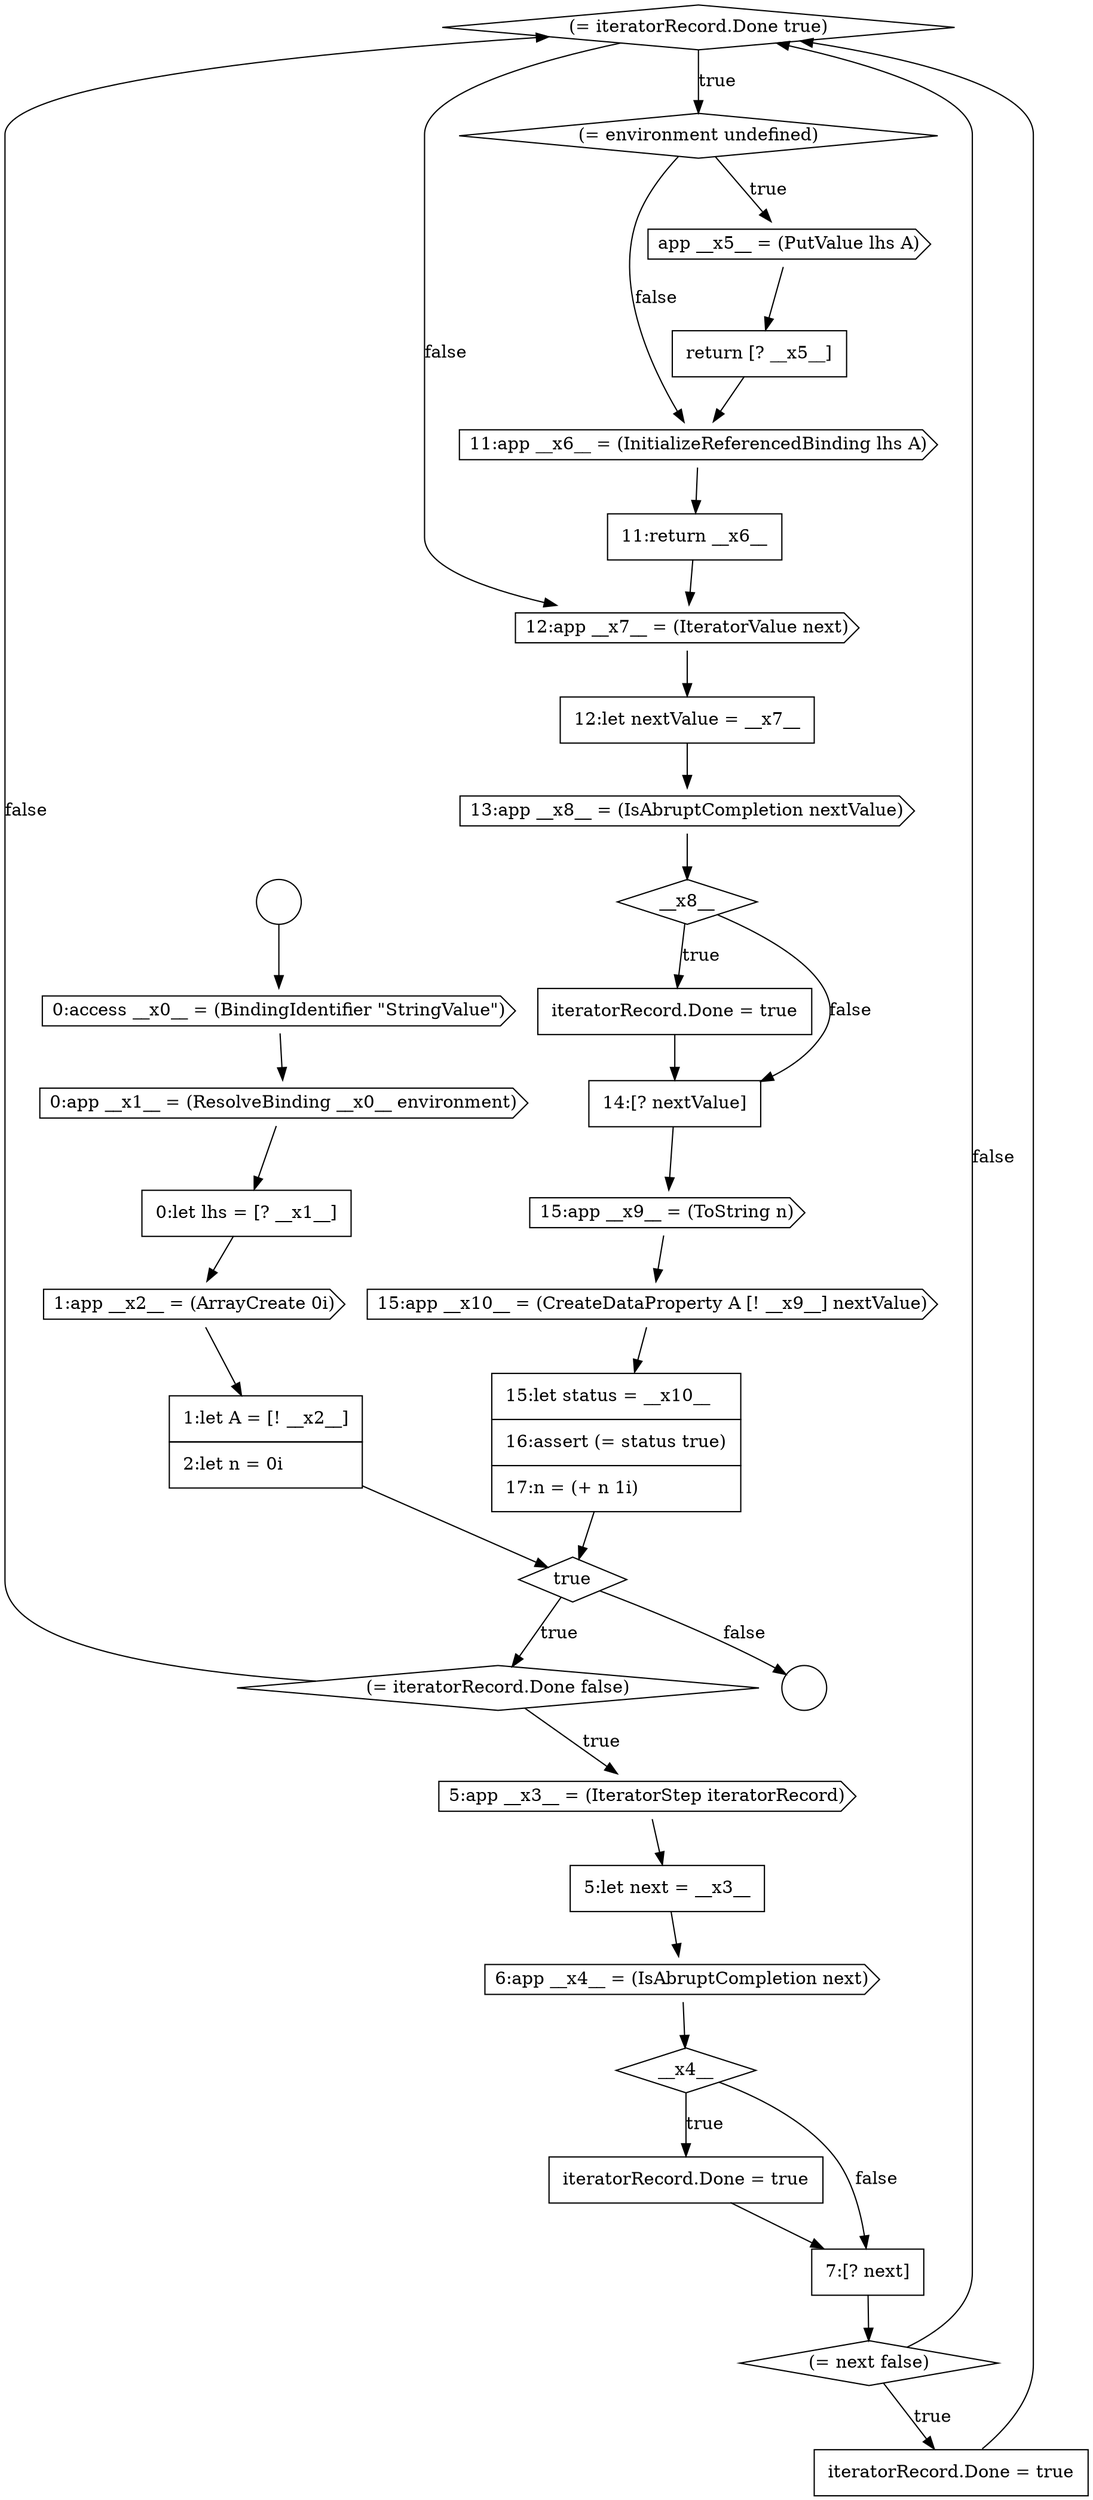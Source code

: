 digraph {
  node6355 [shape=diamond, label=<<font color="black">(= iteratorRecord.Done true)</font>> color="black" fillcolor="white" style=filled]
  node6338 [shape=circle label=" " color="black" fillcolor="white" style=filled]
  node6359 [shape=cds, label=<<font color="black">11:app __x6__ = (InitializeReferencedBinding lhs A)</font>> color="black" fillcolor="white" style=filled]
  node6342 [shape=none, margin=0, label=<<font color="black">
    <table border="0" cellborder="1" cellspacing="0" cellpadding="10">
      <tr><td align="left">0:let lhs = [? __x1__]</td></tr>
    </table>
  </font>> color="black" fillcolor="white" style=filled]
  node6350 [shape=diamond, label=<<font color="black">__x4__</font>> color="black" fillcolor="white" style=filled]
  node6347 [shape=cds, label=<<font color="black">5:app __x3__ = (IteratorStep iteratorRecord)</font>> color="black" fillcolor="white" style=filled]
  node6363 [shape=cds, label=<<font color="black">13:app __x8__ = (IsAbruptCompletion nextValue)</font>> color="black" fillcolor="white" style=filled]
  node6368 [shape=cds, label=<<font color="black">15:app __x10__ = (CreateDataProperty A [! __x9__] nextValue)</font>> color="black" fillcolor="white" style=filled]
  node6344 [shape=none, margin=0, label=<<font color="black">
    <table border="0" cellborder="1" cellspacing="0" cellpadding="10">
      <tr><td align="left">1:let A = [! __x2__]</td></tr>
      <tr><td align="left">2:let n = 0i</td></tr>
    </table>
  </font>> color="black" fillcolor="white" style=filled]
  node6357 [shape=cds, label=<<font color="black">app __x5__ = (PutValue lhs A)</font>> color="black" fillcolor="white" style=filled]
  node6340 [shape=cds, label=<<font color="black">0:access __x0__ = (BindingIdentifier &quot;StringValue&quot;)</font>> color="black" fillcolor="white" style=filled]
  node6353 [shape=diamond, label=<<font color="black">(= next false)</font>> color="black" fillcolor="white" style=filled]
  node6345 [shape=diamond, label=<<font color="black">true</font>> color="black" fillcolor="white" style=filled]
  node6352 [shape=none, margin=0, label=<<font color="black">
    <table border="0" cellborder="1" cellspacing="0" cellpadding="10">
      <tr><td align="left">7:[? next]</td></tr>
    </table>
  </font>> color="black" fillcolor="white" style=filled]
  node6365 [shape=none, margin=0, label=<<font color="black">
    <table border="0" cellborder="1" cellspacing="0" cellpadding="10">
      <tr><td align="left">iteratorRecord.Done = true</td></tr>
    </table>
  </font>> color="black" fillcolor="white" style=filled]
  node6364 [shape=diamond, label=<<font color="black">__x8__</font>> color="black" fillcolor="white" style=filled]
  node6343 [shape=cds, label=<<font color="black">1:app __x2__ = (ArrayCreate 0i)</font>> color="black" fillcolor="white" style=filled]
  node6356 [shape=diamond, label=<<font color="black">(= environment undefined)</font>> color="black" fillcolor="white" style=filled]
  node6339 [shape=circle label=" " color="black" fillcolor="white" style=filled]
  node6360 [shape=none, margin=0, label=<<font color="black">
    <table border="0" cellborder="1" cellspacing="0" cellpadding="10">
      <tr><td align="left">11:return __x6__</td></tr>
    </table>
  </font>> color="black" fillcolor="white" style=filled]
  node6349 [shape=cds, label=<<font color="black">6:app __x4__ = (IsAbruptCompletion next)</font>> color="black" fillcolor="white" style=filled]
  node6346 [shape=diamond, label=<<font color="black">(= iteratorRecord.Done false)</font>> color="black" fillcolor="white" style=filled]
  node6362 [shape=none, margin=0, label=<<font color="black">
    <table border="0" cellborder="1" cellspacing="0" cellpadding="10">
      <tr><td align="left">12:let nextValue = __x7__</td></tr>
    </table>
  </font>> color="black" fillcolor="white" style=filled]
  node6367 [shape=cds, label=<<font color="black">15:app __x9__ = (ToString n)</font>> color="black" fillcolor="white" style=filled]
  node6369 [shape=none, margin=0, label=<<font color="black">
    <table border="0" cellborder="1" cellspacing="0" cellpadding="10">
      <tr><td align="left">15:let status = __x10__</td></tr>
      <tr><td align="left">16:assert (= status true)</td></tr>
      <tr><td align="left">17:n = (+ n 1i)</td></tr>
    </table>
  </font>> color="black" fillcolor="white" style=filled]
  node6358 [shape=none, margin=0, label=<<font color="black">
    <table border="0" cellborder="1" cellspacing="0" cellpadding="10">
      <tr><td align="left">return [? __x5__]</td></tr>
    </table>
  </font>> color="black" fillcolor="white" style=filled]
  node6341 [shape=cds, label=<<font color="black">0:app __x1__ = (ResolveBinding __x0__ environment)</font>> color="black" fillcolor="white" style=filled]
  node6354 [shape=none, margin=0, label=<<font color="black">
    <table border="0" cellborder="1" cellspacing="0" cellpadding="10">
      <tr><td align="left">iteratorRecord.Done = true</td></tr>
    </table>
  </font>> color="black" fillcolor="white" style=filled]
  node6361 [shape=cds, label=<<font color="black">12:app __x7__ = (IteratorValue next)</font>> color="black" fillcolor="white" style=filled]
  node6366 [shape=none, margin=0, label=<<font color="black">
    <table border="0" cellborder="1" cellspacing="0" cellpadding="10">
      <tr><td align="left">14:[? nextValue]</td></tr>
    </table>
  </font>> color="black" fillcolor="white" style=filled]
  node6351 [shape=none, margin=0, label=<<font color="black">
    <table border="0" cellborder="1" cellspacing="0" cellpadding="10">
      <tr><td align="left">iteratorRecord.Done = true</td></tr>
    </table>
  </font>> color="black" fillcolor="white" style=filled]
  node6348 [shape=none, margin=0, label=<<font color="black">
    <table border="0" cellborder="1" cellspacing="0" cellpadding="10">
      <tr><td align="left">5:let next = __x3__</td></tr>
    </table>
  </font>> color="black" fillcolor="white" style=filled]
  node6344 -> node6345 [ color="black"]
  node6341 -> node6342 [ color="black"]
  node6365 -> node6366 [ color="black"]
  node6346 -> node6347 [label=<<font color="black">true</font>> color="black"]
  node6346 -> node6355 [label=<<font color="black">false</font>> color="black"]
  node6350 -> node6351 [label=<<font color="black">true</font>> color="black"]
  node6350 -> node6352 [label=<<font color="black">false</font>> color="black"]
  node6342 -> node6343 [ color="black"]
  node6364 -> node6365 [label=<<font color="black">true</font>> color="black"]
  node6364 -> node6366 [label=<<font color="black">false</font>> color="black"]
  node6369 -> node6345 [ color="black"]
  node6345 -> node6346 [label=<<font color="black">true</font>> color="black"]
  node6345 -> node6339 [label=<<font color="black">false</font>> color="black"]
  node6368 -> node6369 [ color="black"]
  node6362 -> node6363 [ color="black"]
  node6359 -> node6360 [ color="black"]
  node6343 -> node6344 [ color="black"]
  node6366 -> node6367 [ color="black"]
  node6340 -> node6341 [ color="black"]
  node6355 -> node6356 [label=<<font color="black">true</font>> color="black"]
  node6355 -> node6361 [label=<<font color="black">false</font>> color="black"]
  node6352 -> node6353 [ color="black"]
  node6358 -> node6359 [ color="black"]
  node6354 -> node6355 [ color="black"]
  node6338 -> node6340 [ color="black"]
  node6353 -> node6354 [label=<<font color="black">true</font>> color="black"]
  node6353 -> node6355 [label=<<font color="black">false</font>> color="black"]
  node6356 -> node6357 [label=<<font color="black">true</font>> color="black"]
  node6356 -> node6359 [label=<<font color="black">false</font>> color="black"]
  node6347 -> node6348 [ color="black"]
  node6351 -> node6352 [ color="black"]
  node6348 -> node6349 [ color="black"]
  node6367 -> node6368 [ color="black"]
  node6357 -> node6358 [ color="black"]
  node6363 -> node6364 [ color="black"]
  node6360 -> node6361 [ color="black"]
  node6361 -> node6362 [ color="black"]
  node6349 -> node6350 [ color="black"]
}
